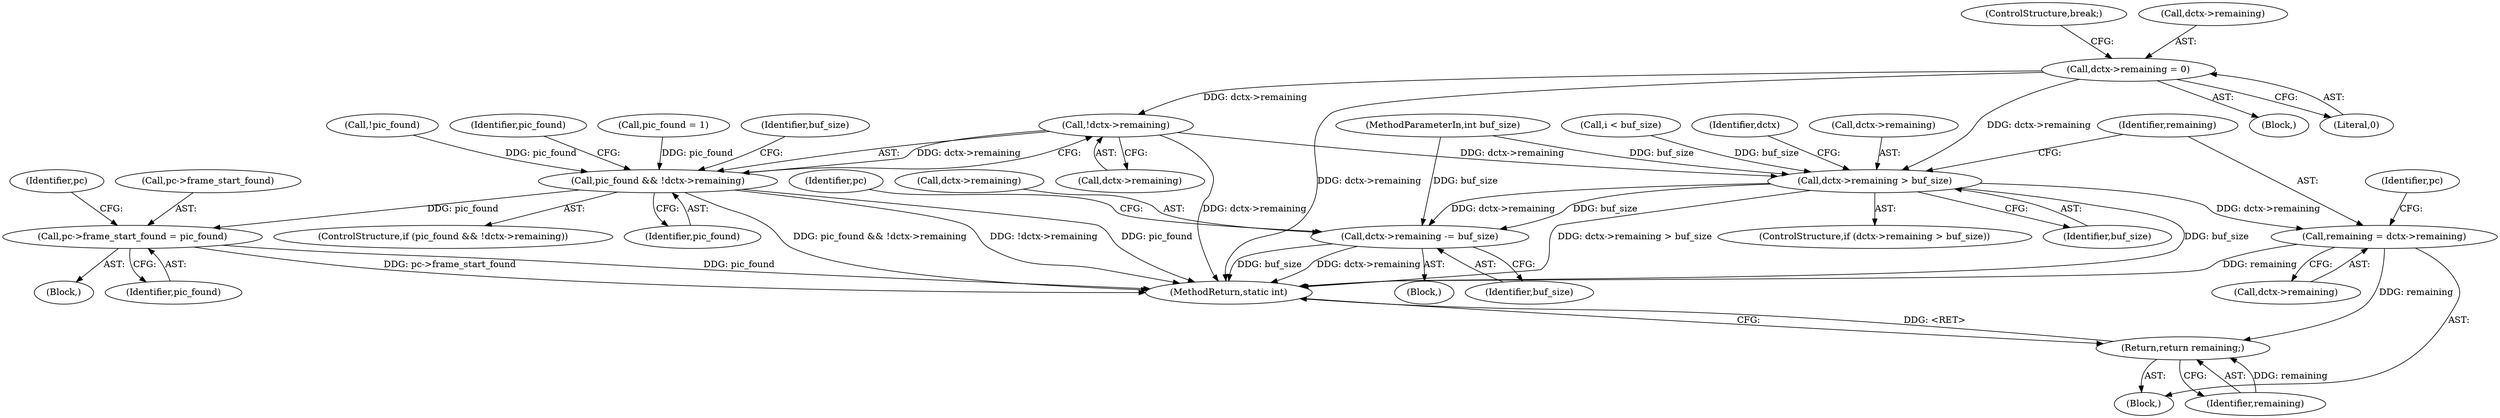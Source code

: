 digraph "0_FFmpeg_31c1c0b46a7021802c3d1d18039fca30dba5a14e@API" {
"1000197" [label="(Call,!dctx->remaining)"];
"1000188" [label="(Call,dctx->remaining = 0)"];
"1000195" [label="(Call,pic_found && !dctx->remaining)"];
"1000432" [label="(Call,pc->frame_start_found = pic_found)"];
"1000380" [label="(Call,dctx->remaining > buf_size)"];
"1000386" [label="(Call,dctx->remaining -= buf_size)"];
"1000394" [label="(Call,remaining = dctx->remaining)"];
"1000430" [label="(Return,return remaining;)"];
"1000432" [label="(Call,pc->frame_start_found = pic_found)"];
"1000204" [label="(Identifier,buf_size)"];
"1000150" [label="(Call,i < buf_size)"];
"1000436" [label="(Identifier,pic_found)"];
"1000433" [label="(Call,pc->frame_start_found)"];
"1000193" [label="(ControlStructure,break;)"];
"1000430" [label="(Return,return remaining;)"];
"1000394" [label="(Call,remaining = dctx->remaining)"];
"1000198" [label="(Call,dctx->remaining)"];
"1000387" [label="(Call,dctx->remaining)"];
"1000401" [label="(Identifier,pc)"];
"1000165" [label="(Block,)"];
"1000197" [label="(Call,!dctx->remaining)"];
"1000189" [label="(Call,dctx->remaining)"];
"1000380" [label="(Call,dctx->remaining > buf_size)"];
"1000192" [label="(Literal,0)"];
"1000195" [label="(Call,pic_found && !dctx->remaining)"];
"1000396" [label="(Call,dctx->remaining)"];
"1000194" [label="(ControlStructure,if (pic_found && !dctx->remaining))"];
"1000392" [label="(Block,)"];
"1000105" [label="(MethodParameterIn,int buf_size)"];
"1000388" [label="(Identifier,dctx)"];
"1000431" [label="(Identifier,remaining)"];
"1000395" [label="(Identifier,remaining)"];
"1000143" [label="(Call,!pic_found)"];
"1000377" [label="(Identifier,pic_found)"];
"1000390" [label="(Identifier,buf_size)"];
"1000188" [label="(Call,dctx->remaining = 0)"];
"1000454" [label="(MethodReturn,static int)"];
"1000379" [label="(ControlStructure,if (dctx->remaining > buf_size))"];
"1000384" [label="(Identifier,buf_size)"];
"1000106" [label="(Block,)"];
"1000434" [label="(Identifier,pc)"];
"1000439" [label="(Identifier,pc)"];
"1000381" [label="(Call,dctx->remaining)"];
"1000385" [label="(Block,)"];
"1000386" [label="(Call,dctx->remaining -= buf_size)"];
"1000196" [label="(Identifier,pic_found)"];
"1000168" [label="(Call,pic_found = 1)"];
"1000197" -> "1000195"  [label="AST: "];
"1000197" -> "1000198"  [label="CFG: "];
"1000198" -> "1000197"  [label="AST: "];
"1000195" -> "1000197"  [label="CFG: "];
"1000197" -> "1000454"  [label="DDG: dctx->remaining"];
"1000197" -> "1000195"  [label="DDG: dctx->remaining"];
"1000188" -> "1000197"  [label="DDG: dctx->remaining"];
"1000197" -> "1000380"  [label="DDG: dctx->remaining"];
"1000188" -> "1000165"  [label="AST: "];
"1000188" -> "1000192"  [label="CFG: "];
"1000189" -> "1000188"  [label="AST: "];
"1000192" -> "1000188"  [label="AST: "];
"1000193" -> "1000188"  [label="CFG: "];
"1000188" -> "1000454"  [label="DDG: dctx->remaining"];
"1000188" -> "1000380"  [label="DDG: dctx->remaining"];
"1000195" -> "1000194"  [label="AST: "];
"1000195" -> "1000196"  [label="CFG: "];
"1000196" -> "1000195"  [label="AST: "];
"1000204" -> "1000195"  [label="CFG: "];
"1000377" -> "1000195"  [label="CFG: "];
"1000195" -> "1000454"  [label="DDG: pic_found && !dctx->remaining"];
"1000195" -> "1000454"  [label="DDG: !dctx->remaining"];
"1000195" -> "1000454"  [label="DDG: pic_found"];
"1000168" -> "1000195"  [label="DDG: pic_found"];
"1000143" -> "1000195"  [label="DDG: pic_found"];
"1000195" -> "1000432"  [label="DDG: pic_found"];
"1000432" -> "1000106"  [label="AST: "];
"1000432" -> "1000436"  [label="CFG: "];
"1000433" -> "1000432"  [label="AST: "];
"1000436" -> "1000432"  [label="AST: "];
"1000439" -> "1000432"  [label="CFG: "];
"1000432" -> "1000454"  [label="DDG: pic_found"];
"1000432" -> "1000454"  [label="DDG: pc->frame_start_found"];
"1000380" -> "1000379"  [label="AST: "];
"1000380" -> "1000384"  [label="CFG: "];
"1000381" -> "1000380"  [label="AST: "];
"1000384" -> "1000380"  [label="AST: "];
"1000388" -> "1000380"  [label="CFG: "];
"1000395" -> "1000380"  [label="CFG: "];
"1000380" -> "1000454"  [label="DDG: buf_size"];
"1000380" -> "1000454"  [label="DDG: dctx->remaining > buf_size"];
"1000150" -> "1000380"  [label="DDG: buf_size"];
"1000105" -> "1000380"  [label="DDG: buf_size"];
"1000380" -> "1000386"  [label="DDG: buf_size"];
"1000380" -> "1000386"  [label="DDG: dctx->remaining"];
"1000380" -> "1000394"  [label="DDG: dctx->remaining"];
"1000386" -> "1000385"  [label="AST: "];
"1000386" -> "1000390"  [label="CFG: "];
"1000387" -> "1000386"  [label="AST: "];
"1000390" -> "1000386"  [label="AST: "];
"1000434" -> "1000386"  [label="CFG: "];
"1000386" -> "1000454"  [label="DDG: dctx->remaining"];
"1000386" -> "1000454"  [label="DDG: buf_size"];
"1000105" -> "1000386"  [label="DDG: buf_size"];
"1000394" -> "1000392"  [label="AST: "];
"1000394" -> "1000396"  [label="CFG: "];
"1000395" -> "1000394"  [label="AST: "];
"1000396" -> "1000394"  [label="AST: "];
"1000401" -> "1000394"  [label="CFG: "];
"1000394" -> "1000454"  [label="DDG: remaining"];
"1000394" -> "1000430"  [label="DDG: remaining"];
"1000430" -> "1000392"  [label="AST: "];
"1000430" -> "1000431"  [label="CFG: "];
"1000431" -> "1000430"  [label="AST: "];
"1000454" -> "1000430"  [label="CFG: "];
"1000430" -> "1000454"  [label="DDG: <RET>"];
"1000431" -> "1000430"  [label="DDG: remaining"];
}
